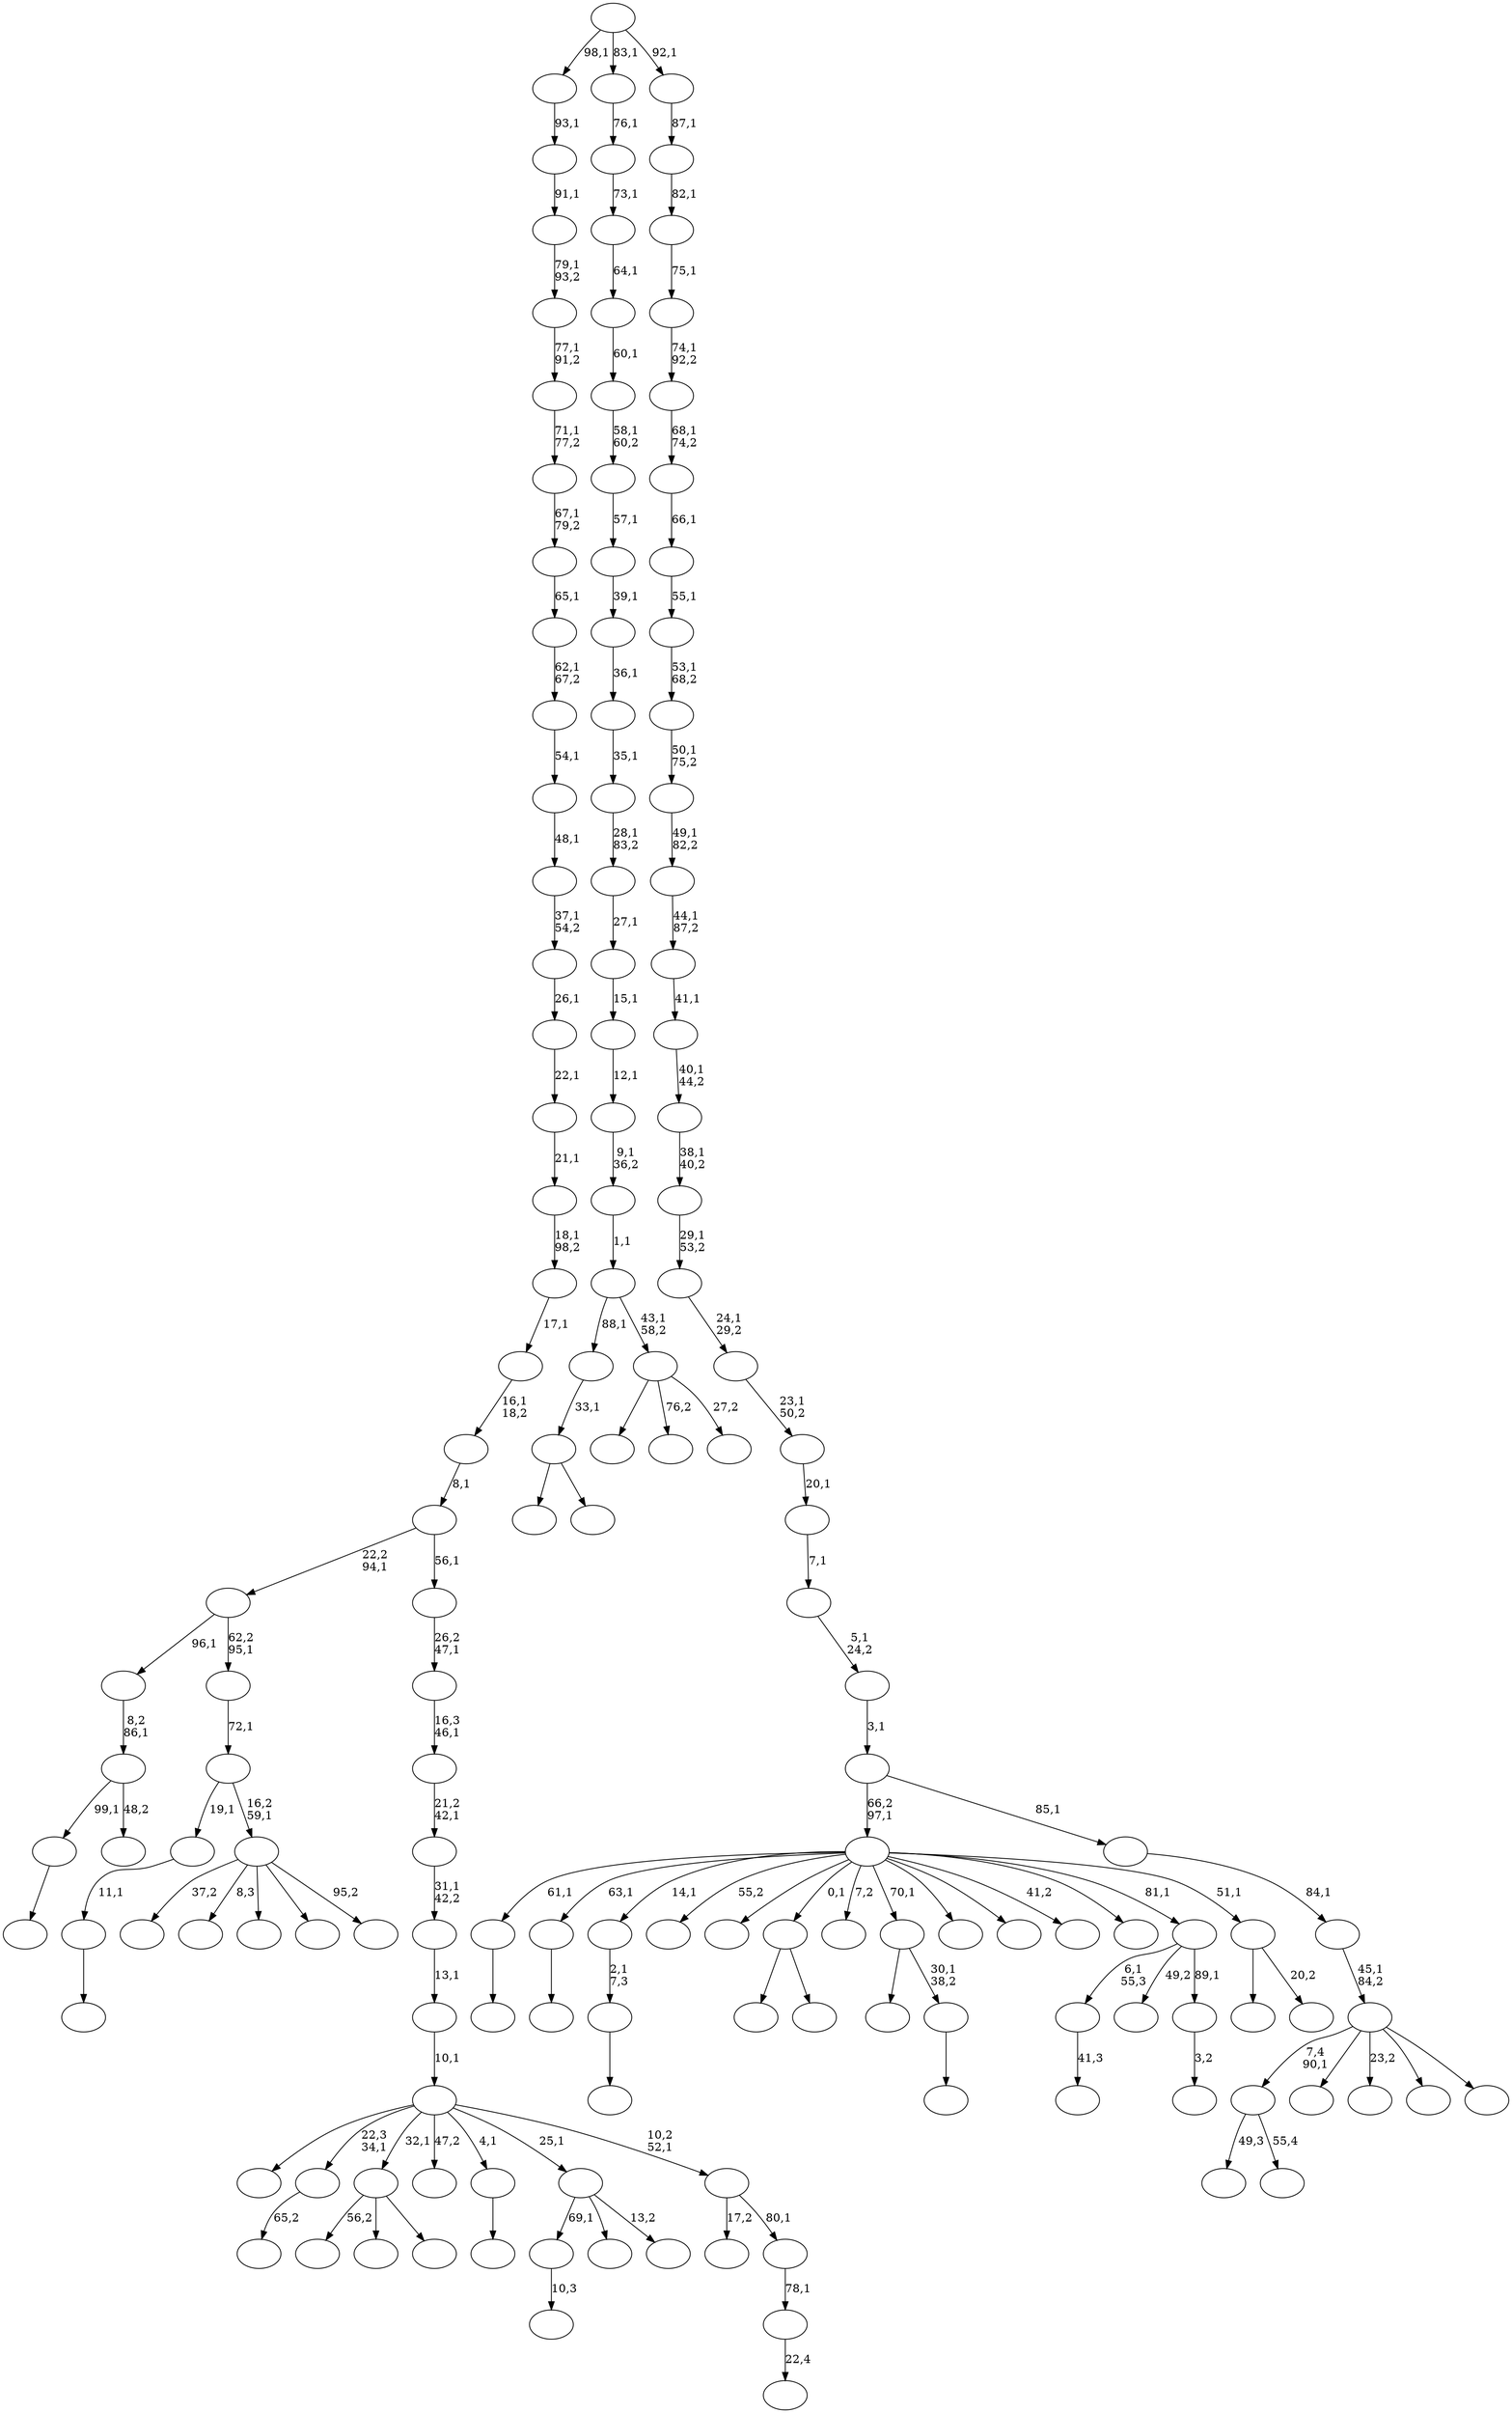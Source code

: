 digraph T {
	150 [label=""]
	149 [label=""]
	148 [label=""]
	147 [label=""]
	146 [label=""]
	145 [label=""]
	144 [label=""]
	143 [label=""]
	142 [label=""]
	141 [label=""]
	140 [label=""]
	139 [label=""]
	138 [label=""]
	137 [label=""]
	136 [label=""]
	135 [label=""]
	134 [label=""]
	133 [label=""]
	132 [label=""]
	131 [label=""]
	130 [label=""]
	129 [label=""]
	128 [label=""]
	127 [label=""]
	126 [label=""]
	125 [label=""]
	124 [label=""]
	123 [label=""]
	122 [label=""]
	121 [label=""]
	120 [label=""]
	119 [label=""]
	118 [label=""]
	117 [label=""]
	116 [label=""]
	115 [label=""]
	114 [label=""]
	113 [label=""]
	112 [label=""]
	111 [label=""]
	110 [label=""]
	109 [label=""]
	108 [label=""]
	107 [label=""]
	106 [label=""]
	105 [label=""]
	104 [label=""]
	103 [label=""]
	102 [label=""]
	101 [label=""]
	100 [label=""]
	99 [label=""]
	98 [label=""]
	97 [label=""]
	96 [label=""]
	95 [label=""]
	94 [label=""]
	93 [label=""]
	92 [label=""]
	91 [label=""]
	90 [label=""]
	89 [label=""]
	88 [label=""]
	87 [label=""]
	86 [label=""]
	85 [label=""]
	84 [label=""]
	83 [label=""]
	82 [label=""]
	81 [label=""]
	80 [label=""]
	79 [label=""]
	78 [label=""]
	77 [label=""]
	76 [label=""]
	75 [label=""]
	74 [label=""]
	73 [label=""]
	72 [label=""]
	71 [label=""]
	70 [label=""]
	69 [label=""]
	68 [label=""]
	67 [label=""]
	66 [label=""]
	65 [label=""]
	64 [label=""]
	63 [label=""]
	62 [label=""]
	61 [label=""]
	60 [label=""]
	59 [label=""]
	58 [label=""]
	57 [label=""]
	56 [label=""]
	55 [label=""]
	54 [label=""]
	53 [label=""]
	52 [label=""]
	51 [label=""]
	50 [label=""]
	49 [label=""]
	48 [label=""]
	47 [label=""]
	46 [label=""]
	45 [label=""]
	44 [label=""]
	43 [label=""]
	42 [label=""]
	41 [label=""]
	40 [label=""]
	39 [label=""]
	38 [label=""]
	37 [label=""]
	36 [label=""]
	35 [label=""]
	34 [label=""]
	33 [label=""]
	32 [label=""]
	31 [label=""]
	30 [label=""]
	29 [label=""]
	28 [label=""]
	27 [label=""]
	26 [label=""]
	25 [label=""]
	24 [label=""]
	23 [label=""]
	22 [label=""]
	21 [label=""]
	20 [label=""]
	19 [label=""]
	18 [label=""]
	17 [label=""]
	16 [label=""]
	15 [label=""]
	14 [label=""]
	13 [label=""]
	12 [label=""]
	11 [label=""]
	10 [label=""]
	9 [label=""]
	8 [label=""]
	7 [label=""]
	6 [label=""]
	5 [label=""]
	4 [label=""]
	3 [label=""]
	2 [label=""]
	1 [label=""]
	0 [label=""]
	149 -> 150 [label="10,3"]
	147 -> 148 [label=""]
	143 -> 144 [label=""]
	141 -> 142 [label="41,3"]
	138 -> 139 [label=""]
	137 -> 138 [label="11,1"]
	135 -> 136 [label=""]
	134 -> 135 [label="2,1\n7,3"]
	127 -> 140 [label="49,3"]
	127 -> 128 [label="55,4"]
	125 -> 126 [label="65,2"]
	120 -> 132 [label="56,2"]
	120 -> 130 [label=""]
	120 -> 121 [label=""]
	115 -> 116 [label=""]
	112 -> 146 [label=""]
	112 -> 113 [label=""]
	109 -> 110 [label=""]
	105 -> 106 [label=""]
	104 -> 129 [label=""]
	104 -> 105 [label="30,1\n38,2"]
	101 -> 149 [label="69,1"]
	101 -> 111 [label=""]
	101 -> 102 [label="13,2"]
	92 -> 115 [label="99,1"]
	92 -> 93 [label="48,2"]
	91 -> 92 [label="8,2\n86,1"]
	87 -> 145 [label=""]
	87 -> 88 [label=""]
	86 -> 87 [label="33,1"]
	84 -> 131 [label="37,2"]
	84 -> 100 [label="8,3"]
	84 -> 95 [label=""]
	84 -> 89 [label=""]
	84 -> 85 [label="95,2"]
	83 -> 137 [label="19,1"]
	83 -> 84 [label="16,2\n59,1"]
	82 -> 83 [label="72,1"]
	81 -> 91 [label="96,1"]
	81 -> 82 [label="62,2\n95,1"]
	79 -> 80 [label="3,2"]
	78 -> 141 [label="6,1\n55,3"]
	78 -> 96 [label="49,2"]
	78 -> 79 [label="89,1"]
	76 -> 98 [label=""]
	76 -> 77 [label="20,2"]
	75 -> 147 [label="61,1"]
	75 -> 143 [label="63,1"]
	75 -> 134 [label="14,1"]
	75 -> 124 [label="55,2"]
	75 -> 122 [label=""]
	75 -> 112 [label="0,1"]
	75 -> 108 [label="7,2"]
	75 -> 104 [label="70,1"]
	75 -> 103 [label=""]
	75 -> 97 [label=""]
	75 -> 94 [label="41,2"]
	75 -> 90 [label=""]
	75 -> 78 [label="81,1"]
	75 -> 76 [label="51,1"]
	73 -> 74 [label="22,4"]
	72 -> 73 [label="78,1"]
	71 -> 99 [label="17,2"]
	71 -> 72 [label="80,1"]
	70 -> 133 [label=""]
	70 -> 125 [label="22,3\n34,1"]
	70 -> 120 [label="32,1"]
	70 -> 118 [label="47,2"]
	70 -> 109 [label="4,1"]
	70 -> 101 [label="25,1"]
	70 -> 71 [label="10,2\n52,1"]
	69 -> 70 [label="10,1"]
	68 -> 69 [label="13,1"]
	67 -> 68 [label="31,1\n42,2"]
	66 -> 67 [label="21,2\n42,1"]
	65 -> 66 [label="16,3\n46,1"]
	64 -> 65 [label="26,2\n47,1"]
	63 -> 81 [label="22,2\n94,1"]
	63 -> 64 [label="56,1"]
	62 -> 63 [label="8,1"]
	61 -> 62 [label="16,1\n18,2"]
	60 -> 61 [label="17,1"]
	59 -> 60 [label="18,1\n98,2"]
	58 -> 59 [label="21,1"]
	57 -> 58 [label="22,1"]
	56 -> 57 [label="26,1"]
	55 -> 56 [label="37,1\n54,2"]
	54 -> 55 [label="48,1"]
	53 -> 54 [label="54,1"]
	52 -> 53 [label="62,1\n67,2"]
	51 -> 52 [label="65,1"]
	50 -> 51 [label="67,1\n79,2"]
	49 -> 50 [label="71,1\n77,2"]
	48 -> 49 [label="77,1\n91,2"]
	47 -> 48 [label="79,1\n93,2"]
	46 -> 47 [label="91,1"]
	45 -> 46 [label="93,1"]
	43 -> 119 [label=""]
	43 -> 107 [label="76,2"]
	43 -> 44 [label="27,2"]
	42 -> 86 [label="88,1"]
	42 -> 43 [label="43,1\n58,2"]
	41 -> 42 [label="1,1"]
	40 -> 41 [label="9,1\n36,2"]
	39 -> 40 [label="12,1"]
	38 -> 39 [label="15,1"]
	37 -> 38 [label="27,1"]
	36 -> 37 [label="28,1\n83,2"]
	35 -> 36 [label="35,1"]
	34 -> 35 [label="36,1"]
	33 -> 34 [label="39,1"]
	32 -> 33 [label="57,1"]
	31 -> 32 [label="58,1\n60,2"]
	30 -> 31 [label="60,1"]
	29 -> 30 [label="64,1"]
	28 -> 29 [label="73,1"]
	27 -> 28 [label="76,1"]
	25 -> 127 [label="7,4\n90,1"]
	25 -> 123 [label=""]
	25 -> 117 [label="23,2"]
	25 -> 114 [label=""]
	25 -> 26 [label=""]
	24 -> 25 [label="45,1\n84,2"]
	23 -> 24 [label="84,1"]
	22 -> 75 [label="66,2\n97,1"]
	22 -> 23 [label="85,1"]
	21 -> 22 [label="3,1"]
	20 -> 21 [label="5,1\n24,2"]
	19 -> 20 [label="7,1"]
	18 -> 19 [label="20,1"]
	17 -> 18 [label="23,1\n50,2"]
	16 -> 17 [label="24,1\n29,2"]
	15 -> 16 [label="29,1\n53,2"]
	14 -> 15 [label="38,1\n40,2"]
	13 -> 14 [label="40,1\n44,2"]
	12 -> 13 [label="41,1"]
	11 -> 12 [label="44,1\n87,2"]
	10 -> 11 [label="49,1\n82,2"]
	9 -> 10 [label="50,1\n75,2"]
	8 -> 9 [label="53,1\n68,2"]
	7 -> 8 [label="55,1"]
	6 -> 7 [label="66,1"]
	5 -> 6 [label="68,1\n74,2"]
	4 -> 5 [label="74,1\n92,2"]
	3 -> 4 [label="75,1"]
	2 -> 3 [label="82,1"]
	1 -> 2 [label="87,1"]
	0 -> 45 [label="98,1"]
	0 -> 27 [label="83,1"]
	0 -> 1 [label="92,1"]
}
